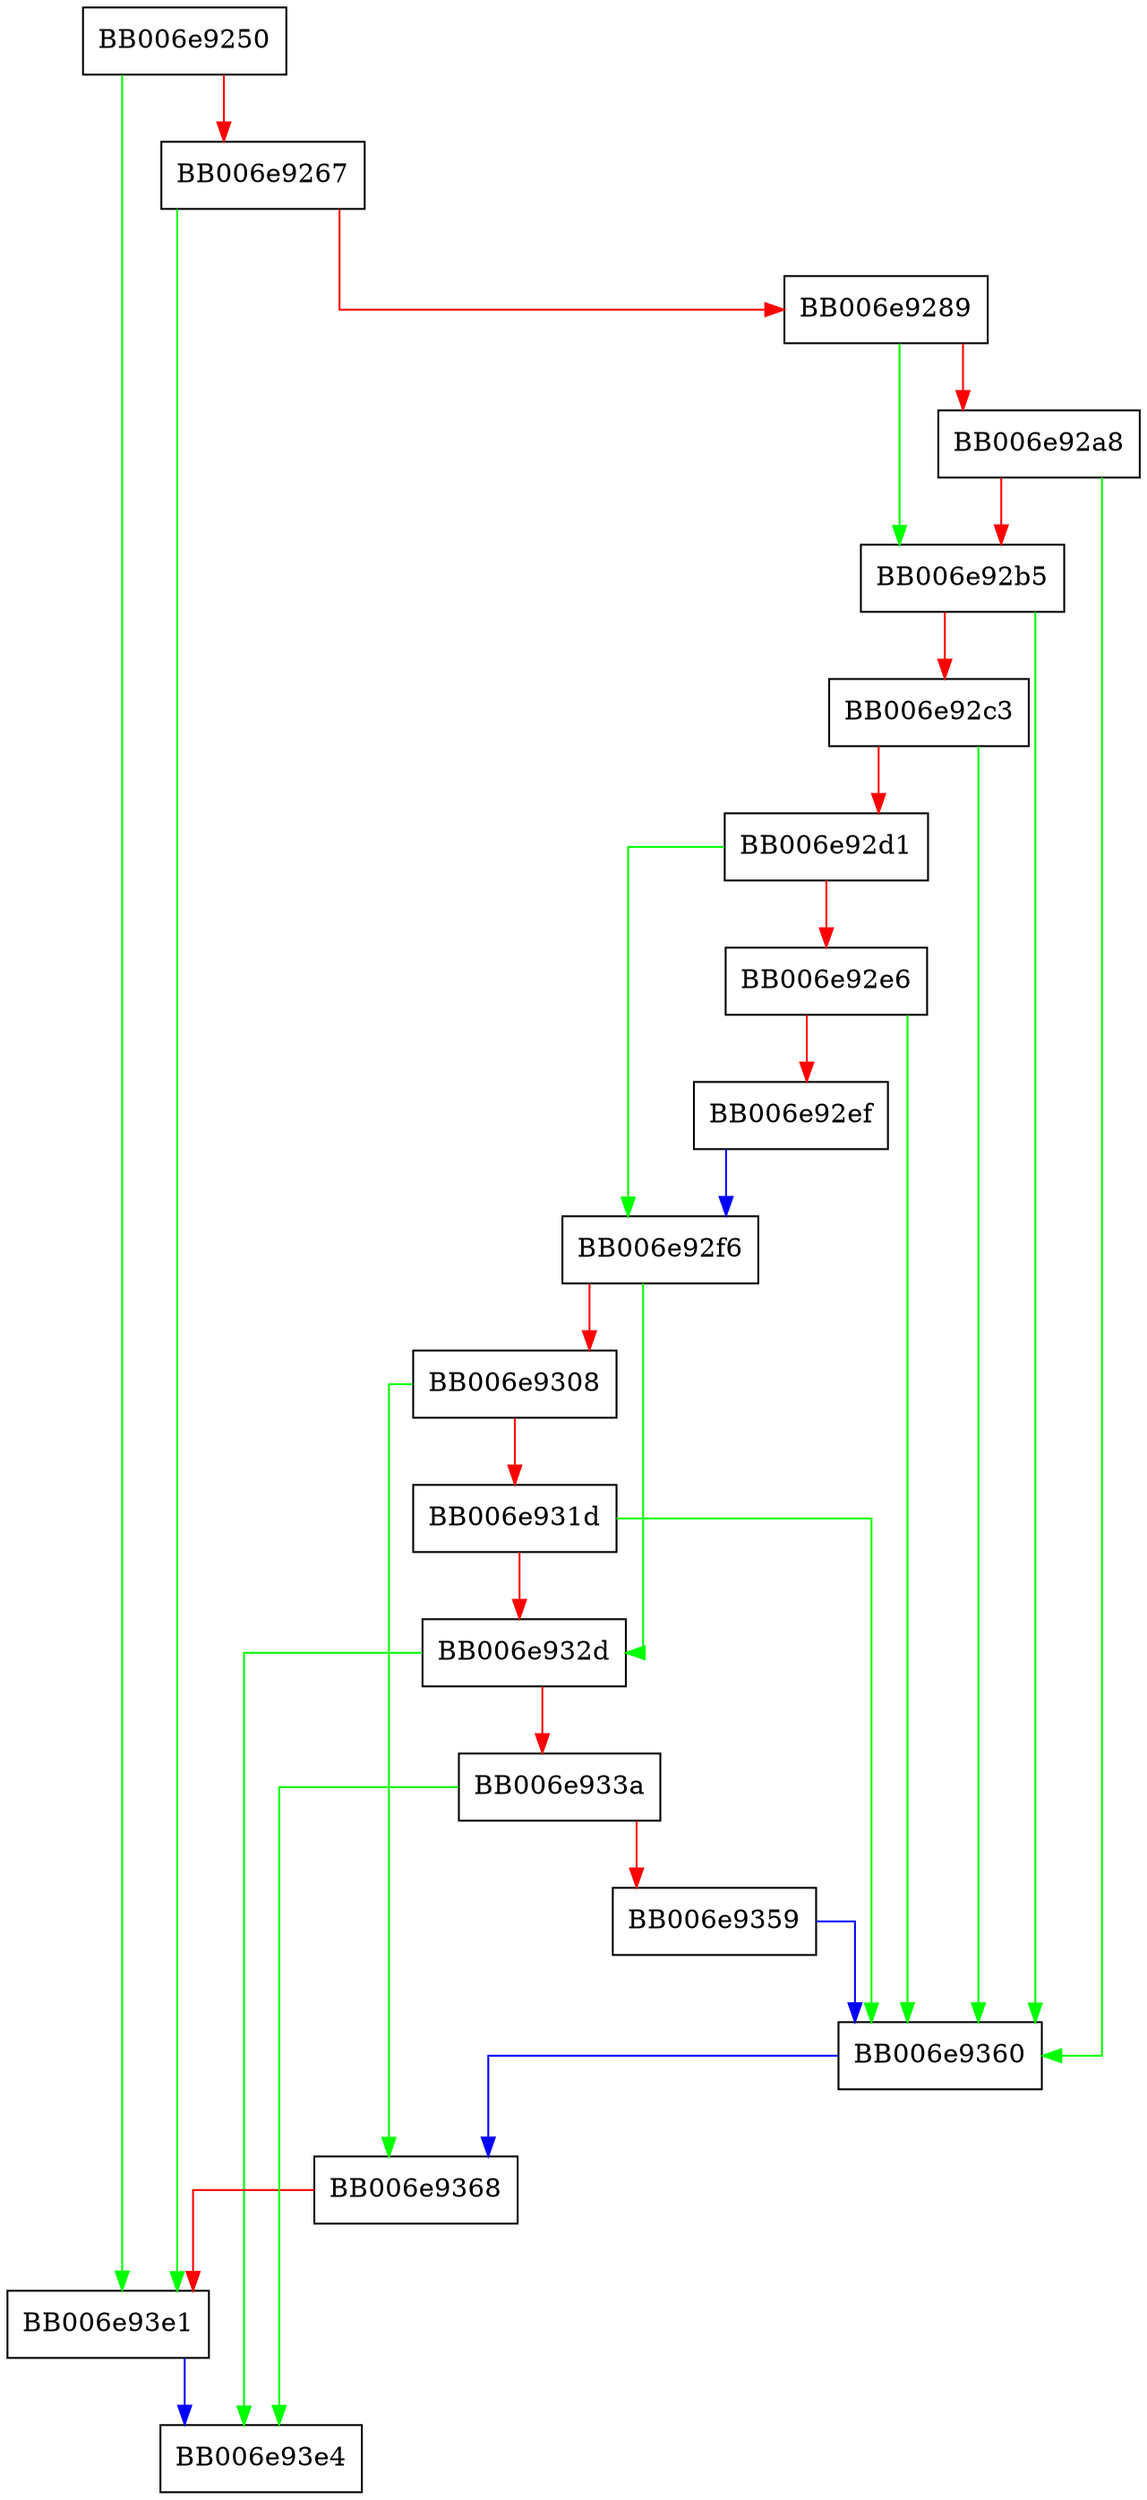 digraph ecdsa_dupctx {
  node [shape="box"];
  graph [splines=ortho];
  BB006e9250 -> BB006e93e1 [color="green"];
  BB006e9250 -> BB006e9267 [color="red"];
  BB006e9267 -> BB006e93e1 [color="green"];
  BB006e9267 -> BB006e9289 [color="red"];
  BB006e9289 -> BB006e92b5 [color="green"];
  BB006e9289 -> BB006e92a8 [color="red"];
  BB006e92a8 -> BB006e9360 [color="green"];
  BB006e92a8 -> BB006e92b5 [color="red"];
  BB006e92b5 -> BB006e9360 [color="green"];
  BB006e92b5 -> BB006e92c3 [color="red"];
  BB006e92c3 -> BB006e9360 [color="green"];
  BB006e92c3 -> BB006e92d1 [color="red"];
  BB006e92d1 -> BB006e92f6 [color="green"];
  BB006e92d1 -> BB006e92e6 [color="red"];
  BB006e92e6 -> BB006e9360 [color="green"];
  BB006e92e6 -> BB006e92ef [color="red"];
  BB006e92ef -> BB006e92f6 [color="blue"];
  BB006e92f6 -> BB006e932d [color="green"];
  BB006e92f6 -> BB006e9308 [color="red"];
  BB006e9308 -> BB006e9368 [color="green"];
  BB006e9308 -> BB006e931d [color="red"];
  BB006e931d -> BB006e9360 [color="green"];
  BB006e931d -> BB006e932d [color="red"];
  BB006e932d -> BB006e93e4 [color="green"];
  BB006e932d -> BB006e933a [color="red"];
  BB006e933a -> BB006e93e4 [color="green"];
  BB006e933a -> BB006e9359 [color="red"];
  BB006e9359 -> BB006e9360 [color="blue"];
  BB006e9360 -> BB006e9368 [color="blue"];
  BB006e9368 -> BB006e93e1 [color="red"];
  BB006e93e1 -> BB006e93e4 [color="blue"];
}